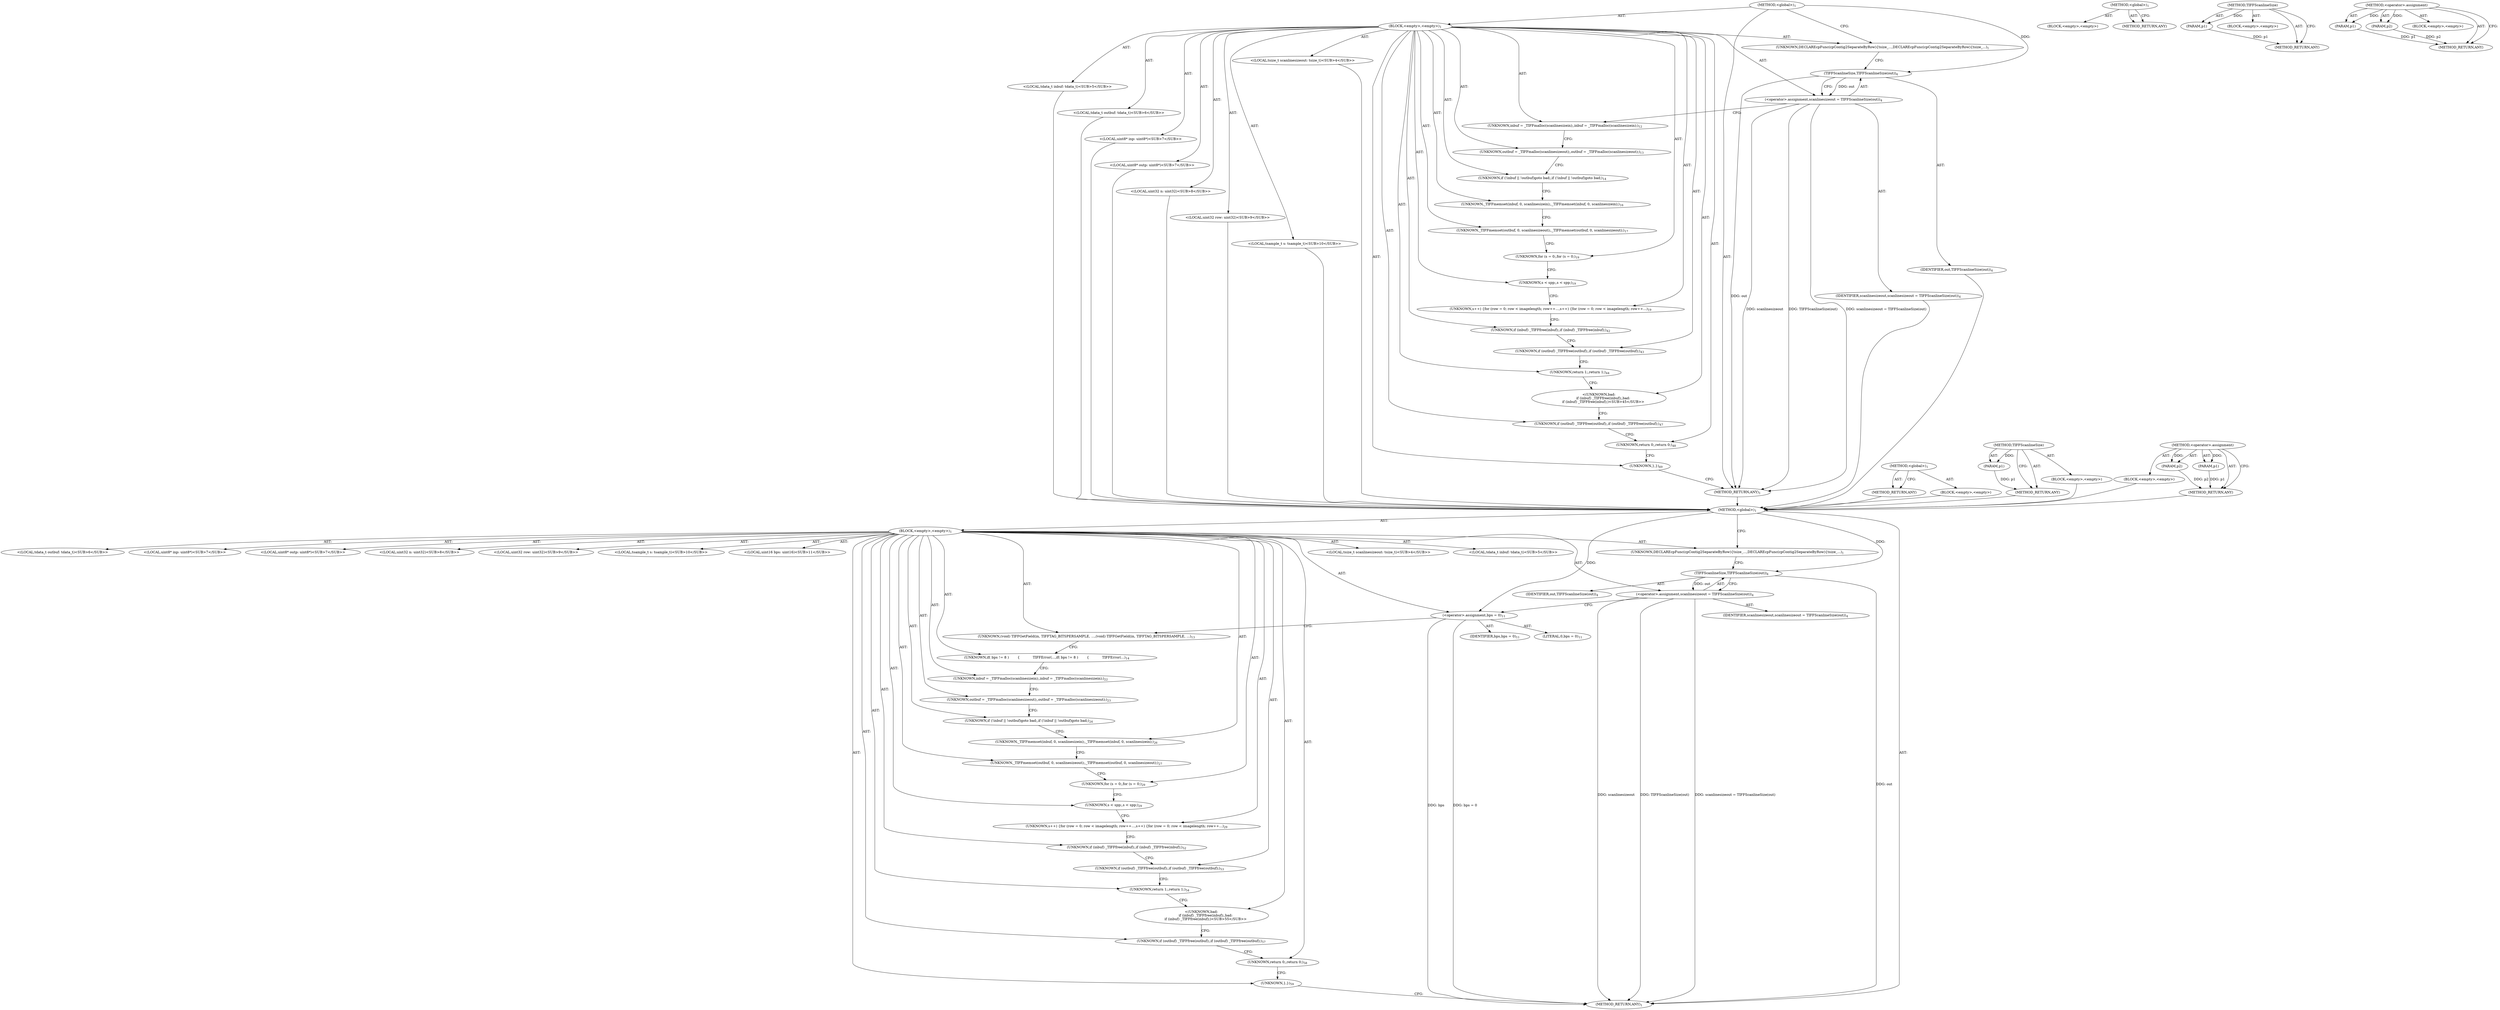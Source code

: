 digraph "&lt;operator&gt;.assignment" {
vulnerable_6 [label=<(METHOD,&lt;global&gt;)<SUB>1</SUB>>];
vulnerable_7 [label=<(BLOCK,&lt;empty&gt;,&lt;empty&gt;)<SUB>1</SUB>>];
vulnerable_8 [label=<(UNKNOWN,DECLAREcpFunc(cpContig2SeparateByRow)
{
	tsize_...,DECLAREcpFunc(cpContig2SeparateByRow)
{
	tsize_...)<SUB>1</SUB>>];
vulnerable_9 [label="<(LOCAL,tsize_t scanlinesizeout: tsize_t)<SUB>4</SUB>>"];
vulnerable_10 [label=<(&lt;operator&gt;.assignment,scanlinesizeout = TIFFScanlineSize(out))<SUB>4</SUB>>];
vulnerable_11 [label=<(IDENTIFIER,scanlinesizeout,scanlinesizeout = TIFFScanlineSize(out))<SUB>4</SUB>>];
vulnerable_12 [label=<(TIFFScanlineSize,TIFFScanlineSize(out))<SUB>4</SUB>>];
vulnerable_13 [label=<(IDENTIFIER,out,TIFFScanlineSize(out))<SUB>4</SUB>>];
vulnerable_14 [label="<(LOCAL,tdata_t inbuf: tdata_t)<SUB>5</SUB>>"];
vulnerable_15 [label="<(LOCAL,tdata_t outbuf: tdata_t)<SUB>6</SUB>>"];
vulnerable_16 [label="<(LOCAL,uint8* inp: uint8*)<SUB>7</SUB>>"];
vulnerable_17 [label="<(LOCAL,uint8* outp: uint8*)<SUB>7</SUB>>"];
vulnerable_18 [label="<(LOCAL,uint32 n: uint32)<SUB>8</SUB>>"];
vulnerable_19 [label="<(LOCAL,uint32 row: uint32)<SUB>9</SUB>>"];
vulnerable_20 [label="<(LOCAL,tsample_t s: tsample_t)<SUB>10</SUB>>"];
vulnerable_21 [label=<(UNKNOWN,inbuf = _TIFFmalloc(scanlinesizein);,inbuf = _TIFFmalloc(scanlinesizein);)<SUB>12</SUB>>];
vulnerable_22 [label=<(UNKNOWN,outbuf = _TIFFmalloc(scanlinesizeout);,outbuf = _TIFFmalloc(scanlinesizeout);)<SUB>13</SUB>>];
vulnerable_23 [label=<(UNKNOWN,if (!inbuf || !outbuf)
		goto bad;,if (!inbuf || !outbuf)
		goto bad;)<SUB>14</SUB>>];
vulnerable_24 [label=<(UNKNOWN,_TIFFmemset(inbuf, 0, scanlinesizein);,_TIFFmemset(inbuf, 0, scanlinesizein);)<SUB>16</SUB>>];
vulnerable_25 [label=<(UNKNOWN,_TIFFmemset(outbuf, 0, scanlinesizeout);,_TIFFmemset(outbuf, 0, scanlinesizeout);)<SUB>17</SUB>>];
vulnerable_26 [label=<(UNKNOWN,for (s = 0;,for (s = 0;)<SUB>19</SUB>>];
vulnerable_27 [label=<(UNKNOWN,s &lt; spp;,s &lt; spp;)<SUB>19</SUB>>];
vulnerable_28 [label=<(UNKNOWN,s++) {
		for (row = 0; row &lt; imagelength; row++...,s++) {
		for (row = 0; row &lt; imagelength; row++...)<SUB>19</SUB>>];
vulnerable_29 [label=<(UNKNOWN,if (inbuf) _TIFFfree(inbuf);,if (inbuf) _TIFFfree(inbuf);)<SUB>42</SUB>>];
vulnerable_30 [label=<(UNKNOWN,if (outbuf) _TIFFfree(outbuf);,if (outbuf) _TIFFfree(outbuf);)<SUB>43</SUB>>];
vulnerable_31 [label=<(UNKNOWN,return 1;,return 1;)<SUB>44</SUB>>];
vulnerable_32 [label="<(UNKNOWN,bad:
	if (inbuf) _TIFFfree(inbuf);,bad:
	if (inbuf) _TIFFfree(inbuf);)<SUB>45</SUB>>"];
vulnerable_33 [label=<(UNKNOWN,if (outbuf) _TIFFfree(outbuf);,if (outbuf) _TIFFfree(outbuf);)<SUB>47</SUB>>];
vulnerable_34 [label=<(UNKNOWN,return 0;,return 0;)<SUB>48</SUB>>];
vulnerable_35 [label=<(UNKNOWN,},})<SUB>49</SUB>>];
vulnerable_36 [label=<(METHOD_RETURN,ANY)<SUB>1</SUB>>];
vulnerable_51 [label=<(METHOD,&lt;global&gt;)<SUB>1</SUB>>];
vulnerable_52 [label=<(BLOCK,&lt;empty&gt;,&lt;empty&gt;)>];
vulnerable_53 [label=<(METHOD_RETURN,ANY)>];
vulnerable_62 [label=<(METHOD,TIFFScanlineSize)>];
vulnerable_63 [label=<(PARAM,p1)>];
vulnerable_64 [label=<(BLOCK,&lt;empty&gt;,&lt;empty&gt;)>];
vulnerable_65 [label=<(METHOD_RETURN,ANY)>];
vulnerable_57 [label=<(METHOD,&lt;operator&gt;.assignment)>];
vulnerable_58 [label=<(PARAM,p1)>];
vulnerable_59 [label=<(PARAM,p2)>];
vulnerable_60 [label=<(BLOCK,&lt;empty&gt;,&lt;empty&gt;)>];
vulnerable_61 [label=<(METHOD_RETURN,ANY)>];
fixed_6 [label=<(METHOD,&lt;global&gt;)<SUB>1</SUB>>];
fixed_7 [label=<(BLOCK,&lt;empty&gt;,&lt;empty&gt;)<SUB>1</SUB>>];
fixed_8 [label=<(UNKNOWN,DECLAREcpFunc(cpContig2SeparateByRow)
{
	tsize_...,DECLAREcpFunc(cpContig2SeparateByRow)
{
	tsize_...)<SUB>1</SUB>>];
fixed_9 [label="<(LOCAL,tsize_t scanlinesizeout: tsize_t)<SUB>4</SUB>>"];
fixed_10 [label=<(&lt;operator&gt;.assignment,scanlinesizeout = TIFFScanlineSize(out))<SUB>4</SUB>>];
fixed_11 [label=<(IDENTIFIER,scanlinesizeout,scanlinesizeout = TIFFScanlineSize(out))<SUB>4</SUB>>];
fixed_12 [label=<(TIFFScanlineSize,TIFFScanlineSize(out))<SUB>4</SUB>>];
fixed_13 [label=<(IDENTIFIER,out,TIFFScanlineSize(out))<SUB>4</SUB>>];
fixed_14 [label="<(LOCAL,tdata_t inbuf: tdata_t)<SUB>5</SUB>>"];
fixed_15 [label="<(LOCAL,tdata_t outbuf: tdata_t)<SUB>6</SUB>>"];
fixed_16 [label="<(LOCAL,uint8* inp: uint8*)<SUB>7</SUB>>"];
fixed_17 [label="<(LOCAL,uint8* outp: uint8*)<SUB>7</SUB>>"];
fixed_18 [label="<(LOCAL,uint32 n: uint32)<SUB>8</SUB>>"];
fixed_19 [label="<(LOCAL,uint32 row: uint32)<SUB>9</SUB>>"];
fixed_20 [label="<(LOCAL,tsample_t s: tsample_t)<SUB>10</SUB>>"];
fixed_21 [label="<(LOCAL,uint16 bps: uint16)<SUB>11</SUB>>"];
fixed_22 [label=<(&lt;operator&gt;.assignment,bps = 0)<SUB>11</SUB>>];
fixed_23 [label=<(IDENTIFIER,bps,bps = 0)<SUB>11</SUB>>];
fixed_24 [label=<(LITERAL,0,bps = 0)<SUB>11</SUB>>];
fixed_25 [label=<(UNKNOWN,(void) TIFFGetField(in, TIFFTAG_BITSPERSAMPLE, ...,(void) TIFFGetField(in, TIFFTAG_BITSPERSAMPLE, ...)<SUB>13</SUB>>];
fixed_26 [label=<(UNKNOWN,if( bps != 8 )
        {
            TIFFError(...,if( bps != 8 )
        {
            TIFFError(...)<SUB>14</SUB>>];
fixed_27 [label=<(UNKNOWN,inbuf = _TIFFmalloc(scanlinesizein);,inbuf = _TIFFmalloc(scanlinesizein);)<SUB>22</SUB>>];
fixed_28 [label=<(UNKNOWN,outbuf = _TIFFmalloc(scanlinesizeout);,outbuf = _TIFFmalloc(scanlinesizeout);)<SUB>23</SUB>>];
fixed_29 [label=<(UNKNOWN,if (!inbuf || !outbuf)
		goto bad;,if (!inbuf || !outbuf)
		goto bad;)<SUB>24</SUB>>];
fixed_30 [label=<(UNKNOWN,_TIFFmemset(inbuf, 0, scanlinesizein);,_TIFFmemset(inbuf, 0, scanlinesizein);)<SUB>26</SUB>>];
fixed_31 [label=<(UNKNOWN,_TIFFmemset(outbuf, 0, scanlinesizeout);,_TIFFmemset(outbuf, 0, scanlinesizeout);)<SUB>27</SUB>>];
fixed_32 [label=<(UNKNOWN,for (s = 0;,for (s = 0;)<SUB>29</SUB>>];
fixed_33 [label=<(UNKNOWN,s &lt; spp;,s &lt; spp;)<SUB>29</SUB>>];
fixed_34 [label=<(UNKNOWN,s++) {
		for (row = 0; row &lt; imagelength; row++...,s++) {
		for (row = 0; row &lt; imagelength; row++...)<SUB>29</SUB>>];
fixed_35 [label=<(UNKNOWN,if (inbuf) _TIFFfree(inbuf);,if (inbuf) _TIFFfree(inbuf);)<SUB>52</SUB>>];
fixed_36 [label=<(UNKNOWN,if (outbuf) _TIFFfree(outbuf);,if (outbuf) _TIFFfree(outbuf);)<SUB>53</SUB>>];
fixed_37 [label=<(UNKNOWN,return 1;,return 1;)<SUB>54</SUB>>];
fixed_38 [label="<(UNKNOWN,bad:
	if (inbuf) _TIFFfree(inbuf);,bad:
	if (inbuf) _TIFFfree(inbuf);)<SUB>55</SUB>>"];
fixed_39 [label=<(UNKNOWN,if (outbuf) _TIFFfree(outbuf);,if (outbuf) _TIFFfree(outbuf);)<SUB>57</SUB>>];
fixed_40 [label=<(UNKNOWN,return 0;,return 0;)<SUB>58</SUB>>];
fixed_41 [label=<(UNKNOWN,},})<SUB>59</SUB>>];
fixed_42 [label=<(METHOD_RETURN,ANY)<SUB>1</SUB>>];
fixed_61 [label=<(METHOD,&lt;global&gt;)<SUB>1</SUB>>];
fixed_62 [label=<(BLOCK,&lt;empty&gt;,&lt;empty&gt;)>];
fixed_63 [label=<(METHOD_RETURN,ANY)>];
fixed_72 [label=<(METHOD,TIFFScanlineSize)>];
fixed_73 [label=<(PARAM,p1)>];
fixed_74 [label=<(BLOCK,&lt;empty&gt;,&lt;empty&gt;)>];
fixed_75 [label=<(METHOD_RETURN,ANY)>];
fixed_67 [label=<(METHOD,&lt;operator&gt;.assignment)>];
fixed_68 [label=<(PARAM,p1)>];
fixed_69 [label=<(PARAM,p2)>];
fixed_70 [label=<(BLOCK,&lt;empty&gt;,&lt;empty&gt;)>];
fixed_71 [label=<(METHOD_RETURN,ANY)>];
vulnerable_6 -> vulnerable_7  [key=0, label="AST: "];
vulnerable_6 -> vulnerable_36  [key=0, label="AST: "];
vulnerable_6 -> vulnerable_8  [key=0, label="CFG: "];
vulnerable_6 -> vulnerable_12  [key=0, label="DDG: "];
vulnerable_7 -> vulnerable_8  [key=0, label="AST: "];
vulnerable_7 -> vulnerable_9  [key=0, label="AST: "];
vulnerable_7 -> vulnerable_10  [key=0, label="AST: "];
vulnerable_7 -> vulnerable_14  [key=0, label="AST: "];
vulnerable_7 -> vulnerable_15  [key=0, label="AST: "];
vulnerable_7 -> vulnerable_16  [key=0, label="AST: "];
vulnerable_7 -> vulnerable_17  [key=0, label="AST: "];
vulnerable_7 -> vulnerable_18  [key=0, label="AST: "];
vulnerable_7 -> vulnerable_19  [key=0, label="AST: "];
vulnerable_7 -> vulnerable_20  [key=0, label="AST: "];
vulnerable_7 -> vulnerable_21  [key=0, label="AST: "];
vulnerable_7 -> vulnerable_22  [key=0, label="AST: "];
vulnerable_7 -> vulnerable_23  [key=0, label="AST: "];
vulnerable_7 -> vulnerable_24  [key=0, label="AST: "];
vulnerable_7 -> vulnerable_25  [key=0, label="AST: "];
vulnerable_7 -> vulnerable_26  [key=0, label="AST: "];
vulnerable_7 -> vulnerable_27  [key=0, label="AST: "];
vulnerable_7 -> vulnerable_28  [key=0, label="AST: "];
vulnerable_7 -> vulnerable_29  [key=0, label="AST: "];
vulnerable_7 -> vulnerable_30  [key=0, label="AST: "];
vulnerable_7 -> vulnerable_31  [key=0, label="AST: "];
vulnerable_7 -> vulnerable_32  [key=0, label="AST: "];
vulnerable_7 -> vulnerable_33  [key=0, label="AST: "];
vulnerable_7 -> vulnerable_34  [key=0, label="AST: "];
vulnerable_7 -> vulnerable_35  [key=0, label="AST: "];
vulnerable_8 -> vulnerable_12  [key=0, label="CFG: "];
vulnerable_9 -> fixed_6  [key=0];
vulnerable_10 -> vulnerable_11  [key=0, label="AST: "];
vulnerable_10 -> vulnerable_12  [key=0, label="AST: "];
vulnerable_10 -> vulnerable_21  [key=0, label="CFG: "];
vulnerable_10 -> vulnerable_36  [key=0, label="DDG: scanlinesizeout"];
vulnerable_10 -> vulnerable_36  [key=1, label="DDG: TIFFScanlineSize(out)"];
vulnerable_10 -> vulnerable_36  [key=2, label="DDG: scanlinesizeout = TIFFScanlineSize(out)"];
vulnerable_11 -> fixed_6  [key=0];
vulnerable_12 -> vulnerable_13  [key=0, label="AST: "];
vulnerable_12 -> vulnerable_10  [key=0, label="CFG: "];
vulnerable_12 -> vulnerable_10  [key=1, label="DDG: out"];
vulnerable_12 -> vulnerable_36  [key=0, label="DDG: out"];
vulnerable_13 -> fixed_6  [key=0];
vulnerable_14 -> fixed_6  [key=0];
vulnerable_15 -> fixed_6  [key=0];
vulnerable_16 -> fixed_6  [key=0];
vulnerable_17 -> fixed_6  [key=0];
vulnerable_18 -> fixed_6  [key=0];
vulnerable_19 -> fixed_6  [key=0];
vulnerable_20 -> fixed_6  [key=0];
vulnerable_21 -> vulnerable_22  [key=0, label="CFG: "];
vulnerable_22 -> vulnerable_23  [key=0, label="CFG: "];
vulnerable_23 -> vulnerable_24  [key=0, label="CFG: "];
vulnerable_24 -> vulnerable_25  [key=0, label="CFG: "];
vulnerable_25 -> vulnerable_26  [key=0, label="CFG: "];
vulnerable_26 -> vulnerable_27  [key=0, label="CFG: "];
vulnerable_27 -> vulnerable_28  [key=0, label="CFG: "];
vulnerable_28 -> vulnerable_29  [key=0, label="CFG: "];
vulnerable_29 -> vulnerable_30  [key=0, label="CFG: "];
vulnerable_30 -> vulnerable_31  [key=0, label="CFG: "];
vulnerable_31 -> vulnerable_32  [key=0, label="CFG: "];
vulnerable_32 -> vulnerable_33  [key=0, label="CFG: "];
vulnerable_33 -> vulnerable_34  [key=0, label="CFG: "];
vulnerable_34 -> vulnerable_35  [key=0, label="CFG: "];
vulnerable_35 -> vulnerable_36  [key=0, label="CFG: "];
vulnerable_36 -> fixed_6  [key=0];
vulnerable_51 -> vulnerable_52  [key=0, label="AST: "];
vulnerable_51 -> vulnerable_53  [key=0, label="AST: "];
vulnerable_51 -> vulnerable_53  [key=1, label="CFG: "];
vulnerable_52 -> fixed_6  [key=0];
vulnerable_53 -> fixed_6  [key=0];
vulnerable_62 -> vulnerable_63  [key=0, label="AST: "];
vulnerable_62 -> vulnerable_63  [key=1, label="DDG: "];
vulnerable_62 -> vulnerable_64  [key=0, label="AST: "];
vulnerable_62 -> vulnerable_65  [key=0, label="AST: "];
vulnerable_62 -> vulnerable_65  [key=1, label="CFG: "];
vulnerable_63 -> vulnerable_65  [key=0, label="DDG: p1"];
vulnerable_64 -> fixed_6  [key=0];
vulnerable_65 -> fixed_6  [key=0];
vulnerable_57 -> vulnerable_58  [key=0, label="AST: "];
vulnerable_57 -> vulnerable_58  [key=1, label="DDG: "];
vulnerable_57 -> vulnerable_60  [key=0, label="AST: "];
vulnerable_57 -> vulnerable_59  [key=0, label="AST: "];
vulnerable_57 -> vulnerable_59  [key=1, label="DDG: "];
vulnerable_57 -> vulnerable_61  [key=0, label="AST: "];
vulnerable_57 -> vulnerable_61  [key=1, label="CFG: "];
vulnerable_58 -> vulnerable_61  [key=0, label="DDG: p1"];
vulnerable_59 -> vulnerable_61  [key=0, label="DDG: p2"];
vulnerable_60 -> fixed_6  [key=0];
vulnerable_61 -> fixed_6  [key=0];
fixed_6 -> fixed_7  [key=0, label="AST: "];
fixed_6 -> fixed_42  [key=0, label="AST: "];
fixed_6 -> fixed_8  [key=0, label="CFG: "];
fixed_6 -> fixed_22  [key=0, label="DDG: "];
fixed_6 -> fixed_12  [key=0, label="DDG: "];
fixed_7 -> fixed_8  [key=0, label="AST: "];
fixed_7 -> fixed_9  [key=0, label="AST: "];
fixed_7 -> fixed_10  [key=0, label="AST: "];
fixed_7 -> fixed_14  [key=0, label="AST: "];
fixed_7 -> fixed_15  [key=0, label="AST: "];
fixed_7 -> fixed_16  [key=0, label="AST: "];
fixed_7 -> fixed_17  [key=0, label="AST: "];
fixed_7 -> fixed_18  [key=0, label="AST: "];
fixed_7 -> fixed_19  [key=0, label="AST: "];
fixed_7 -> fixed_20  [key=0, label="AST: "];
fixed_7 -> fixed_21  [key=0, label="AST: "];
fixed_7 -> fixed_22  [key=0, label="AST: "];
fixed_7 -> fixed_25  [key=0, label="AST: "];
fixed_7 -> fixed_26  [key=0, label="AST: "];
fixed_7 -> fixed_27  [key=0, label="AST: "];
fixed_7 -> fixed_28  [key=0, label="AST: "];
fixed_7 -> fixed_29  [key=0, label="AST: "];
fixed_7 -> fixed_30  [key=0, label="AST: "];
fixed_7 -> fixed_31  [key=0, label="AST: "];
fixed_7 -> fixed_32  [key=0, label="AST: "];
fixed_7 -> fixed_33  [key=0, label="AST: "];
fixed_7 -> fixed_34  [key=0, label="AST: "];
fixed_7 -> fixed_35  [key=0, label="AST: "];
fixed_7 -> fixed_36  [key=0, label="AST: "];
fixed_7 -> fixed_37  [key=0, label="AST: "];
fixed_7 -> fixed_38  [key=0, label="AST: "];
fixed_7 -> fixed_39  [key=0, label="AST: "];
fixed_7 -> fixed_40  [key=0, label="AST: "];
fixed_7 -> fixed_41  [key=0, label="AST: "];
fixed_8 -> fixed_12  [key=0, label="CFG: "];
fixed_10 -> fixed_11  [key=0, label="AST: "];
fixed_10 -> fixed_12  [key=0, label="AST: "];
fixed_10 -> fixed_22  [key=0, label="CFG: "];
fixed_10 -> fixed_42  [key=0, label="DDG: scanlinesizeout"];
fixed_10 -> fixed_42  [key=1, label="DDG: TIFFScanlineSize(out)"];
fixed_10 -> fixed_42  [key=2, label="DDG: scanlinesizeout = TIFFScanlineSize(out)"];
fixed_12 -> fixed_13  [key=0, label="AST: "];
fixed_12 -> fixed_10  [key=0, label="CFG: "];
fixed_12 -> fixed_10  [key=1, label="DDG: out"];
fixed_12 -> fixed_42  [key=0, label="DDG: out"];
fixed_22 -> fixed_23  [key=0, label="AST: "];
fixed_22 -> fixed_24  [key=0, label="AST: "];
fixed_22 -> fixed_25  [key=0, label="CFG: "];
fixed_22 -> fixed_42  [key=0, label="DDG: bps"];
fixed_22 -> fixed_42  [key=1, label="DDG: bps = 0"];
fixed_25 -> fixed_26  [key=0, label="CFG: "];
fixed_26 -> fixed_27  [key=0, label="CFG: "];
fixed_27 -> fixed_28  [key=0, label="CFG: "];
fixed_28 -> fixed_29  [key=0, label="CFG: "];
fixed_29 -> fixed_30  [key=0, label="CFG: "];
fixed_30 -> fixed_31  [key=0, label="CFG: "];
fixed_31 -> fixed_32  [key=0, label="CFG: "];
fixed_32 -> fixed_33  [key=0, label="CFG: "];
fixed_33 -> fixed_34  [key=0, label="CFG: "];
fixed_34 -> fixed_35  [key=0, label="CFG: "];
fixed_35 -> fixed_36  [key=0, label="CFG: "];
fixed_36 -> fixed_37  [key=0, label="CFG: "];
fixed_37 -> fixed_38  [key=0, label="CFG: "];
fixed_38 -> fixed_39  [key=0, label="CFG: "];
fixed_39 -> fixed_40  [key=0, label="CFG: "];
fixed_40 -> fixed_41  [key=0, label="CFG: "];
fixed_41 -> fixed_42  [key=0, label="CFG: "];
fixed_61 -> fixed_62  [key=0, label="AST: "];
fixed_61 -> fixed_63  [key=0, label="AST: "];
fixed_61 -> fixed_63  [key=1, label="CFG: "];
fixed_72 -> fixed_73  [key=0, label="AST: "];
fixed_72 -> fixed_73  [key=1, label="DDG: "];
fixed_72 -> fixed_74  [key=0, label="AST: "];
fixed_72 -> fixed_75  [key=0, label="AST: "];
fixed_72 -> fixed_75  [key=1, label="CFG: "];
fixed_73 -> fixed_75  [key=0, label="DDG: p1"];
fixed_67 -> fixed_68  [key=0, label="AST: "];
fixed_67 -> fixed_68  [key=1, label="DDG: "];
fixed_67 -> fixed_70  [key=0, label="AST: "];
fixed_67 -> fixed_69  [key=0, label="AST: "];
fixed_67 -> fixed_69  [key=1, label="DDG: "];
fixed_67 -> fixed_71  [key=0, label="AST: "];
fixed_67 -> fixed_71  [key=1, label="CFG: "];
fixed_68 -> fixed_71  [key=0, label="DDG: p1"];
fixed_69 -> fixed_71  [key=0, label="DDG: p2"];
}
